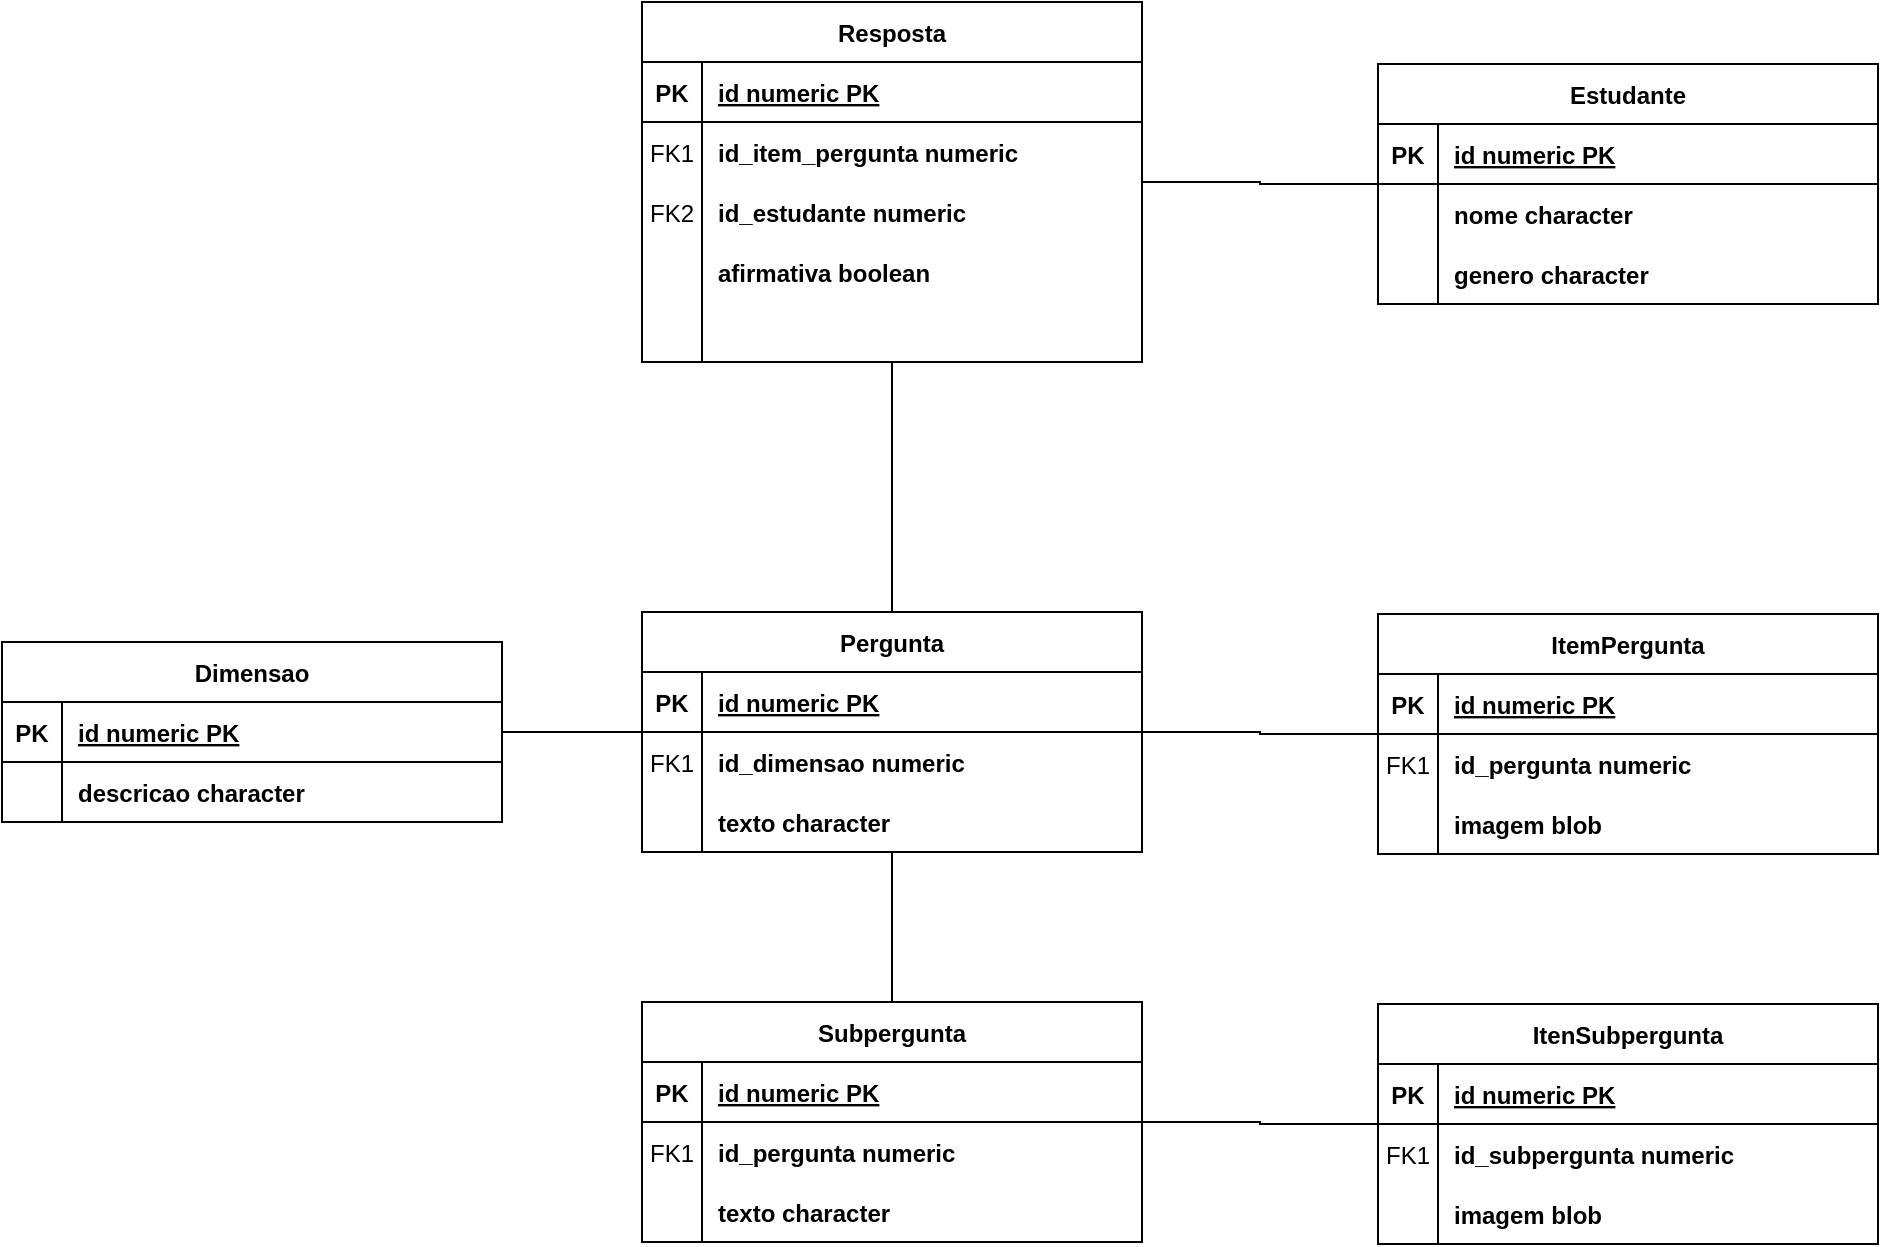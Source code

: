 <mxfile version="17.1.4" type="github">
  <diagram id="-76y9D1etS3OdaG8mWlf" name="Page-1">
    <mxGraphModel dx="3220" dy="1270" grid="0" gridSize="10" guides="1" tooltips="1" connect="1" arrows="1" fold="1" page="1" pageScale="1" pageWidth="850" pageHeight="1100" math="0" shadow="0">
      <root>
        <mxCell id="0" />
        <mxCell id="1" parent="0" />
        <mxCell id="-qQ7RYqyuEYsEmj-rdb--119" style="edgeStyle=orthogonalEdgeStyle;rounded=0;orthogonalLoop=1;jettySize=auto;html=1;endArrow=none;endFill=0;" edge="1" parent="1" source="g4_gi7Aw0r7cpi5ZNaIw-8" target="-qQ7RYqyuEYsEmj-rdb--35">
          <mxGeometry relative="1" as="geometry" />
        </mxCell>
        <mxCell id="g4_gi7Aw0r7cpi5ZNaIw-8" value="Estudante" style="shape=table;startSize=30;container=1;collapsible=1;childLayout=tableLayout;fixedRows=1;rowLines=0;fontStyle=1;align=center;resizeLast=1;fillColor=default;strokeColor=default;" parent="1" vertex="1">
          <mxGeometry x="596" y="275" width="250" height="120" as="geometry" />
        </mxCell>
        <mxCell id="g4_gi7Aw0r7cpi5ZNaIw-9" value="" style="shape=partialRectangle;collapsible=0;dropTarget=0;pointerEvents=0;fillColor=none;points=[[0,0.5],[1,0.5]];portConstraint=eastwest;top=0;left=0;right=0;bottom=1;" parent="g4_gi7Aw0r7cpi5ZNaIw-8" vertex="1">
          <mxGeometry y="30" width="250" height="30" as="geometry" />
        </mxCell>
        <mxCell id="g4_gi7Aw0r7cpi5ZNaIw-10" value="PK" style="shape=partialRectangle;overflow=hidden;connectable=0;fillColor=none;top=0;left=0;bottom=0;right=0;fontStyle=1;" parent="g4_gi7Aw0r7cpi5ZNaIw-9" vertex="1">
          <mxGeometry width="30" height="30" as="geometry">
            <mxRectangle width="30" height="30" as="alternateBounds" />
          </mxGeometry>
        </mxCell>
        <mxCell id="g4_gi7Aw0r7cpi5ZNaIw-11" value="id numeric PK" style="shape=partialRectangle;overflow=hidden;connectable=0;fillColor=none;top=0;left=0;bottom=0;right=0;align=left;spacingLeft=6;fontStyle=5;" parent="g4_gi7Aw0r7cpi5ZNaIw-9" vertex="1">
          <mxGeometry x="30" width="220" height="30" as="geometry">
            <mxRectangle width="220" height="30" as="alternateBounds" />
          </mxGeometry>
        </mxCell>
        <mxCell id="g4_gi7Aw0r7cpi5ZNaIw-18" value="" style="shape=partialRectangle;collapsible=0;dropTarget=0;pointerEvents=0;fillColor=none;points=[[0,0.5],[1,0.5]];portConstraint=eastwest;top=0;left=0;right=0;bottom=0;" parent="g4_gi7Aw0r7cpi5ZNaIw-8" vertex="1">
          <mxGeometry y="60" width="250" height="30" as="geometry" />
        </mxCell>
        <mxCell id="g4_gi7Aw0r7cpi5ZNaIw-19" value="" style="shape=partialRectangle;overflow=hidden;connectable=0;fillColor=none;top=0;left=0;bottom=0;right=0;" parent="g4_gi7Aw0r7cpi5ZNaIw-18" vertex="1">
          <mxGeometry width="30" height="30" as="geometry">
            <mxRectangle width="30" height="30" as="alternateBounds" />
          </mxGeometry>
        </mxCell>
        <mxCell id="g4_gi7Aw0r7cpi5ZNaIw-20" value="nome character" style="shape=partialRectangle;overflow=hidden;connectable=0;fillColor=none;top=0;left=0;bottom=0;right=0;align=left;spacingLeft=6;strokeColor=none;fontStyle=1" parent="g4_gi7Aw0r7cpi5ZNaIw-18" vertex="1">
          <mxGeometry x="30" width="220" height="30" as="geometry">
            <mxRectangle width="220" height="30" as="alternateBounds" />
          </mxGeometry>
        </mxCell>
        <mxCell id="g4_gi7Aw0r7cpi5ZNaIw-21" value="" style="shape=partialRectangle;collapsible=0;dropTarget=0;pointerEvents=0;fillColor=none;points=[[0,0.5],[1,0.5]];portConstraint=eastwest;top=0;left=0;right=0;bottom=0;" parent="g4_gi7Aw0r7cpi5ZNaIw-8" vertex="1">
          <mxGeometry y="90" width="250" height="30" as="geometry" />
        </mxCell>
        <mxCell id="g4_gi7Aw0r7cpi5ZNaIw-22" value="" style="shape=partialRectangle;overflow=hidden;connectable=0;fillColor=none;top=0;left=0;bottom=0;right=0;" parent="g4_gi7Aw0r7cpi5ZNaIw-21" vertex="1">
          <mxGeometry width="30" height="30" as="geometry">
            <mxRectangle width="30" height="30" as="alternateBounds" />
          </mxGeometry>
        </mxCell>
        <mxCell id="g4_gi7Aw0r7cpi5ZNaIw-23" value="genero character" style="shape=partialRectangle;overflow=hidden;connectable=0;fillColor=none;top=0;left=0;bottom=0;right=0;align=left;spacingLeft=6;strokeColor=none;fontStyle=1" parent="g4_gi7Aw0r7cpi5ZNaIw-21" vertex="1">
          <mxGeometry x="30" width="220" height="30" as="geometry">
            <mxRectangle width="220" height="30" as="alternateBounds" />
          </mxGeometry>
        </mxCell>
        <mxCell id="-qQ7RYqyuEYsEmj-rdb--18" value="Pergunta" style="shape=table;startSize=30;container=1;collapsible=1;childLayout=tableLayout;fixedRows=1;rowLines=0;fontStyle=1;align=center;resizeLast=1;fillColor=default;strokeColor=default;" vertex="1" parent="1">
          <mxGeometry x="228" y="549" width="250" height="120" as="geometry" />
        </mxCell>
        <mxCell id="-qQ7RYqyuEYsEmj-rdb--19" value="" style="shape=partialRectangle;collapsible=0;dropTarget=0;pointerEvents=0;fillColor=none;points=[[0,0.5],[1,0.5]];portConstraint=eastwest;top=0;left=0;right=0;bottom=1;" vertex="1" parent="-qQ7RYqyuEYsEmj-rdb--18">
          <mxGeometry y="30" width="250" height="30" as="geometry" />
        </mxCell>
        <mxCell id="-qQ7RYqyuEYsEmj-rdb--20" value="PK" style="shape=partialRectangle;overflow=hidden;connectable=0;fillColor=none;top=0;left=0;bottom=0;right=0;fontStyle=1;" vertex="1" parent="-qQ7RYqyuEYsEmj-rdb--19">
          <mxGeometry width="30" height="30" as="geometry">
            <mxRectangle width="30" height="30" as="alternateBounds" />
          </mxGeometry>
        </mxCell>
        <mxCell id="-qQ7RYqyuEYsEmj-rdb--21" value="id numeric PK" style="shape=partialRectangle;overflow=hidden;connectable=0;fillColor=none;top=0;left=0;bottom=0;right=0;align=left;spacingLeft=6;fontStyle=5;" vertex="1" parent="-qQ7RYqyuEYsEmj-rdb--19">
          <mxGeometry x="30" width="220" height="30" as="geometry">
            <mxRectangle width="220" height="30" as="alternateBounds" />
          </mxGeometry>
        </mxCell>
        <mxCell id="-qQ7RYqyuEYsEmj-rdb--22" value="" style="shape=partialRectangle;collapsible=0;dropTarget=0;pointerEvents=0;fillColor=none;points=[[0,0.5],[1,0.5]];portConstraint=eastwest;top=0;left=0;right=0;bottom=0;" vertex="1" parent="-qQ7RYqyuEYsEmj-rdb--18">
          <mxGeometry y="60" width="250" height="30" as="geometry" />
        </mxCell>
        <mxCell id="-qQ7RYqyuEYsEmj-rdb--23" value="FK1" style="shape=partialRectangle;overflow=hidden;connectable=0;fillColor=none;top=0;left=0;bottom=0;right=0;" vertex="1" parent="-qQ7RYqyuEYsEmj-rdb--22">
          <mxGeometry width="30" height="30" as="geometry">
            <mxRectangle width="30" height="30" as="alternateBounds" />
          </mxGeometry>
        </mxCell>
        <mxCell id="-qQ7RYqyuEYsEmj-rdb--24" value="id_dimensao numeric" style="shape=partialRectangle;overflow=hidden;connectable=0;fillColor=none;top=0;left=0;bottom=0;right=0;align=left;spacingLeft=6;strokeColor=none;fontStyle=1" vertex="1" parent="-qQ7RYqyuEYsEmj-rdb--22">
          <mxGeometry x="30" width="220" height="30" as="geometry">
            <mxRectangle width="220" height="30" as="alternateBounds" />
          </mxGeometry>
        </mxCell>
        <mxCell id="-qQ7RYqyuEYsEmj-rdb--25" value="" style="shape=partialRectangle;collapsible=0;dropTarget=0;pointerEvents=0;fillColor=none;points=[[0,0.5],[1,0.5]];portConstraint=eastwest;top=0;left=0;right=0;bottom=0;" vertex="1" parent="-qQ7RYqyuEYsEmj-rdb--18">
          <mxGeometry y="90" width="250" height="30" as="geometry" />
        </mxCell>
        <mxCell id="-qQ7RYqyuEYsEmj-rdb--26" value="" style="shape=partialRectangle;overflow=hidden;connectable=0;fillColor=none;top=0;left=0;bottom=0;right=0;" vertex="1" parent="-qQ7RYqyuEYsEmj-rdb--25">
          <mxGeometry width="30" height="30" as="geometry">
            <mxRectangle width="30" height="30" as="alternateBounds" />
          </mxGeometry>
        </mxCell>
        <mxCell id="-qQ7RYqyuEYsEmj-rdb--27" value="texto character" style="shape=partialRectangle;overflow=hidden;connectable=0;fillColor=none;top=0;left=0;bottom=0;right=0;align=left;spacingLeft=6;strokeColor=none;fontStyle=1" vertex="1" parent="-qQ7RYqyuEYsEmj-rdb--25">
          <mxGeometry x="30" width="220" height="30" as="geometry">
            <mxRectangle width="220" height="30" as="alternateBounds" />
          </mxGeometry>
        </mxCell>
        <mxCell id="-qQ7RYqyuEYsEmj-rdb--118" style="edgeStyle=orthogonalEdgeStyle;rounded=0;orthogonalLoop=1;jettySize=auto;html=1;endArrow=none;endFill=0;" edge="1" parent="1" source="-qQ7RYqyuEYsEmj-rdb--35" target="-qQ7RYqyuEYsEmj-rdb--18">
          <mxGeometry relative="1" as="geometry" />
        </mxCell>
        <mxCell id="-qQ7RYqyuEYsEmj-rdb--35" value="Resposta" style="shape=table;startSize=30;container=1;collapsible=1;childLayout=tableLayout;fixedRows=1;rowLines=0;fontStyle=1;align=center;resizeLast=1;fillColor=default;strokeColor=default;" vertex="1" parent="1">
          <mxGeometry x="228" y="244" width="250" height="180" as="geometry" />
        </mxCell>
        <mxCell id="-qQ7RYqyuEYsEmj-rdb--36" value="" style="shape=partialRectangle;collapsible=0;dropTarget=0;pointerEvents=0;fillColor=none;points=[[0,0.5],[1,0.5]];portConstraint=eastwest;top=0;left=0;right=0;bottom=1;" vertex="1" parent="-qQ7RYqyuEYsEmj-rdb--35">
          <mxGeometry y="30" width="250" height="30" as="geometry" />
        </mxCell>
        <mxCell id="-qQ7RYqyuEYsEmj-rdb--37" value="PK" style="shape=partialRectangle;overflow=hidden;connectable=0;fillColor=none;top=0;left=0;bottom=0;right=0;fontStyle=1;" vertex="1" parent="-qQ7RYqyuEYsEmj-rdb--36">
          <mxGeometry width="30" height="30" as="geometry">
            <mxRectangle width="30" height="30" as="alternateBounds" />
          </mxGeometry>
        </mxCell>
        <mxCell id="-qQ7RYqyuEYsEmj-rdb--38" value="id numeric PK" style="shape=partialRectangle;overflow=hidden;connectable=0;fillColor=none;top=0;left=0;bottom=0;right=0;align=left;spacingLeft=6;fontStyle=5;" vertex="1" parent="-qQ7RYqyuEYsEmj-rdb--36">
          <mxGeometry x="30" width="220" height="30" as="geometry">
            <mxRectangle width="220" height="30" as="alternateBounds" />
          </mxGeometry>
        </mxCell>
        <mxCell id="-qQ7RYqyuEYsEmj-rdb--39" value="" style="shape=partialRectangle;collapsible=0;dropTarget=0;pointerEvents=0;fillColor=none;points=[[0,0.5],[1,0.5]];portConstraint=eastwest;top=0;left=0;right=0;bottom=0;" vertex="1" parent="-qQ7RYqyuEYsEmj-rdb--35">
          <mxGeometry y="60" width="250" height="30" as="geometry" />
        </mxCell>
        <mxCell id="-qQ7RYqyuEYsEmj-rdb--40" value="FK1" style="shape=partialRectangle;overflow=hidden;connectable=0;fillColor=none;top=0;left=0;bottom=0;right=0;" vertex="1" parent="-qQ7RYqyuEYsEmj-rdb--39">
          <mxGeometry width="30" height="30" as="geometry">
            <mxRectangle width="30" height="30" as="alternateBounds" />
          </mxGeometry>
        </mxCell>
        <mxCell id="-qQ7RYqyuEYsEmj-rdb--41" value="id_item_pergunta numeric" style="shape=partialRectangle;overflow=hidden;connectable=0;fillColor=none;top=0;left=0;bottom=0;right=0;align=left;spacingLeft=6;strokeColor=none;fontStyle=1" vertex="1" parent="-qQ7RYqyuEYsEmj-rdb--39">
          <mxGeometry x="30" width="220" height="30" as="geometry">
            <mxRectangle width="220" height="30" as="alternateBounds" />
          </mxGeometry>
        </mxCell>
        <mxCell id="-qQ7RYqyuEYsEmj-rdb--42" value="" style="shape=partialRectangle;collapsible=0;dropTarget=0;pointerEvents=0;fillColor=none;points=[[0,0.5],[1,0.5]];portConstraint=eastwest;top=0;left=0;right=0;bottom=0;" vertex="1" parent="-qQ7RYqyuEYsEmj-rdb--35">
          <mxGeometry y="90" width="250" height="30" as="geometry" />
        </mxCell>
        <mxCell id="-qQ7RYqyuEYsEmj-rdb--43" value="FK2" style="shape=partialRectangle;overflow=hidden;connectable=0;fillColor=none;top=0;left=0;bottom=0;right=0;" vertex="1" parent="-qQ7RYqyuEYsEmj-rdb--42">
          <mxGeometry width="30" height="30" as="geometry">
            <mxRectangle width="30" height="30" as="alternateBounds" />
          </mxGeometry>
        </mxCell>
        <mxCell id="-qQ7RYqyuEYsEmj-rdb--44" value="id_estudante numeric" style="shape=partialRectangle;overflow=hidden;connectable=0;fillColor=none;top=0;left=0;bottom=0;right=0;align=left;spacingLeft=6;strokeColor=none;fontStyle=1" vertex="1" parent="-qQ7RYqyuEYsEmj-rdb--42">
          <mxGeometry x="30" width="220" height="30" as="geometry">
            <mxRectangle width="220" height="30" as="alternateBounds" />
          </mxGeometry>
        </mxCell>
        <mxCell id="-qQ7RYqyuEYsEmj-rdb--45" value="" style="shape=partialRectangle;collapsible=0;dropTarget=0;pointerEvents=0;fillColor=none;points=[[0,0.5],[1,0.5]];portConstraint=eastwest;top=0;left=0;right=0;bottom=0;" vertex="1" parent="-qQ7RYqyuEYsEmj-rdb--35">
          <mxGeometry y="120" width="250" height="30" as="geometry" />
        </mxCell>
        <mxCell id="-qQ7RYqyuEYsEmj-rdb--46" value="" style="shape=partialRectangle;overflow=hidden;connectable=0;fillColor=none;top=0;left=0;bottom=0;right=0;" vertex="1" parent="-qQ7RYqyuEYsEmj-rdb--45">
          <mxGeometry width="30" height="30" as="geometry">
            <mxRectangle width="30" height="30" as="alternateBounds" />
          </mxGeometry>
        </mxCell>
        <mxCell id="-qQ7RYqyuEYsEmj-rdb--47" value="afirmativa boolean" style="shape=partialRectangle;overflow=hidden;connectable=0;fillColor=none;top=0;left=0;bottom=0;right=0;align=left;spacingLeft=6;strokeColor=none;fontStyle=1" vertex="1" parent="-qQ7RYqyuEYsEmj-rdb--45">
          <mxGeometry x="30" width="220" height="30" as="geometry">
            <mxRectangle width="220" height="30" as="alternateBounds" />
          </mxGeometry>
        </mxCell>
        <mxCell id="-qQ7RYqyuEYsEmj-rdb--48" value="" style="shape=partialRectangle;collapsible=0;dropTarget=0;pointerEvents=0;fillColor=none;points=[[0,0.5],[1,0.5]];portConstraint=eastwest;top=0;left=0;right=0;bottom=0;" vertex="1" parent="-qQ7RYqyuEYsEmj-rdb--35">
          <mxGeometry y="150" width="250" height="30" as="geometry" />
        </mxCell>
        <mxCell id="-qQ7RYqyuEYsEmj-rdb--49" value="" style="shape=partialRectangle;overflow=hidden;connectable=0;fillColor=none;top=0;left=0;bottom=0;right=0;" vertex="1" parent="-qQ7RYqyuEYsEmj-rdb--48">
          <mxGeometry width="30" height="30" as="geometry">
            <mxRectangle width="30" height="30" as="alternateBounds" />
          </mxGeometry>
        </mxCell>
        <mxCell id="-qQ7RYqyuEYsEmj-rdb--50" value="" style="shape=partialRectangle;overflow=hidden;connectable=0;fillColor=none;top=0;left=0;bottom=0;right=0;align=left;spacingLeft=6;strokeColor=none;" vertex="1" parent="-qQ7RYqyuEYsEmj-rdb--48">
          <mxGeometry x="30" width="220" height="30" as="geometry">
            <mxRectangle width="220" height="30" as="alternateBounds" />
          </mxGeometry>
        </mxCell>
        <mxCell id="-qQ7RYqyuEYsEmj-rdb--115" style="edgeStyle=orthogonalEdgeStyle;rounded=0;orthogonalLoop=1;jettySize=auto;html=1;endArrow=none;endFill=0;" edge="1" parent="1" source="-qQ7RYqyuEYsEmj-rdb--51" target="-qQ7RYqyuEYsEmj-rdb--18">
          <mxGeometry relative="1" as="geometry" />
        </mxCell>
        <mxCell id="-qQ7RYqyuEYsEmj-rdb--51" value="ItemPergunta" style="shape=table;startSize=30;container=1;collapsible=1;childLayout=tableLayout;fixedRows=1;rowLines=0;fontStyle=1;align=center;resizeLast=1;fillColor=default;strokeColor=default;" vertex="1" parent="1">
          <mxGeometry x="596" y="550" width="250" height="120" as="geometry" />
        </mxCell>
        <mxCell id="-qQ7RYqyuEYsEmj-rdb--52" value="" style="shape=partialRectangle;collapsible=0;dropTarget=0;pointerEvents=0;fillColor=none;points=[[0,0.5],[1,0.5]];portConstraint=eastwest;top=0;left=0;right=0;bottom=1;" vertex="1" parent="-qQ7RYqyuEYsEmj-rdb--51">
          <mxGeometry y="30" width="250" height="30" as="geometry" />
        </mxCell>
        <mxCell id="-qQ7RYqyuEYsEmj-rdb--53" value="PK" style="shape=partialRectangle;overflow=hidden;connectable=0;fillColor=none;top=0;left=0;bottom=0;right=0;fontStyle=1;" vertex="1" parent="-qQ7RYqyuEYsEmj-rdb--52">
          <mxGeometry width="30" height="30" as="geometry">
            <mxRectangle width="30" height="30" as="alternateBounds" />
          </mxGeometry>
        </mxCell>
        <mxCell id="-qQ7RYqyuEYsEmj-rdb--54" value="id numeric PK" style="shape=partialRectangle;overflow=hidden;connectable=0;fillColor=none;top=0;left=0;bottom=0;right=0;align=left;spacingLeft=6;fontStyle=5;" vertex="1" parent="-qQ7RYqyuEYsEmj-rdb--52">
          <mxGeometry x="30" width="220" height="30" as="geometry">
            <mxRectangle width="220" height="30" as="alternateBounds" />
          </mxGeometry>
        </mxCell>
        <mxCell id="-qQ7RYqyuEYsEmj-rdb--55" value="" style="shape=partialRectangle;collapsible=0;dropTarget=0;pointerEvents=0;fillColor=none;points=[[0,0.5],[1,0.5]];portConstraint=eastwest;top=0;left=0;right=0;bottom=0;" vertex="1" parent="-qQ7RYqyuEYsEmj-rdb--51">
          <mxGeometry y="60" width="250" height="30" as="geometry" />
        </mxCell>
        <mxCell id="-qQ7RYqyuEYsEmj-rdb--56" value="FK1" style="shape=partialRectangle;overflow=hidden;connectable=0;fillColor=none;top=0;left=0;bottom=0;right=0;" vertex="1" parent="-qQ7RYqyuEYsEmj-rdb--55">
          <mxGeometry width="30" height="30" as="geometry">
            <mxRectangle width="30" height="30" as="alternateBounds" />
          </mxGeometry>
        </mxCell>
        <mxCell id="-qQ7RYqyuEYsEmj-rdb--57" value="id_pergunta numeric" style="shape=partialRectangle;overflow=hidden;connectable=0;fillColor=none;top=0;left=0;bottom=0;right=0;align=left;spacingLeft=6;strokeColor=none;fontStyle=1" vertex="1" parent="-qQ7RYqyuEYsEmj-rdb--55">
          <mxGeometry x="30" width="220" height="30" as="geometry">
            <mxRectangle width="220" height="30" as="alternateBounds" />
          </mxGeometry>
        </mxCell>
        <mxCell id="-qQ7RYqyuEYsEmj-rdb--58" value="" style="shape=partialRectangle;collapsible=0;dropTarget=0;pointerEvents=0;fillColor=none;points=[[0,0.5],[1,0.5]];portConstraint=eastwest;top=0;left=0;right=0;bottom=0;" vertex="1" parent="-qQ7RYqyuEYsEmj-rdb--51">
          <mxGeometry y="90" width="250" height="30" as="geometry" />
        </mxCell>
        <mxCell id="-qQ7RYqyuEYsEmj-rdb--59" value="" style="shape=partialRectangle;overflow=hidden;connectable=0;fillColor=none;top=0;left=0;bottom=0;right=0;" vertex="1" parent="-qQ7RYqyuEYsEmj-rdb--58">
          <mxGeometry width="30" height="30" as="geometry">
            <mxRectangle width="30" height="30" as="alternateBounds" />
          </mxGeometry>
        </mxCell>
        <mxCell id="-qQ7RYqyuEYsEmj-rdb--60" value="imagem blob" style="shape=partialRectangle;overflow=hidden;connectable=0;fillColor=none;top=0;left=0;bottom=0;right=0;align=left;spacingLeft=6;strokeColor=none;fontStyle=1" vertex="1" parent="-qQ7RYqyuEYsEmj-rdb--58">
          <mxGeometry x="30" width="220" height="30" as="geometry">
            <mxRectangle width="220" height="30" as="alternateBounds" />
          </mxGeometry>
        </mxCell>
        <mxCell id="-qQ7RYqyuEYsEmj-rdb--114" style="edgeStyle=orthogonalEdgeStyle;rounded=0;orthogonalLoop=1;jettySize=auto;html=1;endArrow=none;endFill=0;" edge="1" parent="1" source="-qQ7RYqyuEYsEmj-rdb--69" target="-qQ7RYqyuEYsEmj-rdb--18">
          <mxGeometry relative="1" as="geometry" />
        </mxCell>
        <mxCell id="-qQ7RYqyuEYsEmj-rdb--69" value="Dimensao" style="shape=table;startSize=30;container=1;collapsible=1;childLayout=tableLayout;fixedRows=1;rowLines=0;fontStyle=1;align=center;resizeLast=1;fillColor=default;strokeColor=default;" vertex="1" parent="1">
          <mxGeometry x="-92" y="564" width="250" height="90" as="geometry" />
        </mxCell>
        <mxCell id="-qQ7RYqyuEYsEmj-rdb--70" value="" style="shape=partialRectangle;collapsible=0;dropTarget=0;pointerEvents=0;fillColor=none;points=[[0,0.5],[1,0.5]];portConstraint=eastwest;top=0;left=0;right=0;bottom=1;" vertex="1" parent="-qQ7RYqyuEYsEmj-rdb--69">
          <mxGeometry y="30" width="250" height="30" as="geometry" />
        </mxCell>
        <mxCell id="-qQ7RYqyuEYsEmj-rdb--71" value="PK" style="shape=partialRectangle;overflow=hidden;connectable=0;fillColor=none;top=0;left=0;bottom=0;right=0;fontStyle=1;" vertex="1" parent="-qQ7RYqyuEYsEmj-rdb--70">
          <mxGeometry width="30" height="30" as="geometry">
            <mxRectangle width="30" height="30" as="alternateBounds" />
          </mxGeometry>
        </mxCell>
        <mxCell id="-qQ7RYqyuEYsEmj-rdb--72" value="id numeric PK" style="shape=partialRectangle;overflow=hidden;connectable=0;fillColor=none;top=0;left=0;bottom=0;right=0;align=left;spacingLeft=6;fontStyle=5;" vertex="1" parent="-qQ7RYqyuEYsEmj-rdb--70">
          <mxGeometry x="30" width="220" height="30" as="geometry">
            <mxRectangle width="220" height="30" as="alternateBounds" />
          </mxGeometry>
        </mxCell>
        <mxCell id="-qQ7RYqyuEYsEmj-rdb--73" value="" style="shape=partialRectangle;collapsible=0;dropTarget=0;pointerEvents=0;fillColor=none;points=[[0,0.5],[1,0.5]];portConstraint=eastwest;top=0;left=0;right=0;bottom=0;" vertex="1" parent="-qQ7RYqyuEYsEmj-rdb--69">
          <mxGeometry y="60" width="250" height="30" as="geometry" />
        </mxCell>
        <mxCell id="-qQ7RYqyuEYsEmj-rdb--74" value="" style="shape=partialRectangle;overflow=hidden;connectable=0;fillColor=none;top=0;left=0;bottom=0;right=0;" vertex="1" parent="-qQ7RYqyuEYsEmj-rdb--73">
          <mxGeometry width="30" height="30" as="geometry">
            <mxRectangle width="30" height="30" as="alternateBounds" />
          </mxGeometry>
        </mxCell>
        <mxCell id="-qQ7RYqyuEYsEmj-rdb--75" value="descricao character" style="shape=partialRectangle;overflow=hidden;connectable=0;fillColor=none;top=0;left=0;bottom=0;right=0;align=left;spacingLeft=6;strokeColor=none;fontStyle=1" vertex="1" parent="-qQ7RYqyuEYsEmj-rdb--73">
          <mxGeometry x="30" width="220" height="30" as="geometry">
            <mxRectangle width="220" height="30" as="alternateBounds" />
          </mxGeometry>
        </mxCell>
        <mxCell id="-qQ7RYqyuEYsEmj-rdb--116" style="edgeStyle=orthogonalEdgeStyle;rounded=0;orthogonalLoop=1;jettySize=auto;html=1;endArrow=none;endFill=0;" edge="1" parent="1" source="-qQ7RYqyuEYsEmj-rdb--104" target="-qQ7RYqyuEYsEmj-rdb--18">
          <mxGeometry relative="1" as="geometry" />
        </mxCell>
        <mxCell id="-qQ7RYqyuEYsEmj-rdb--104" value="Subpergunta" style="shape=table;startSize=30;container=1;collapsible=1;childLayout=tableLayout;fixedRows=1;rowLines=0;fontStyle=1;align=center;resizeLast=1;fillColor=default;strokeColor=default;" vertex="1" parent="1">
          <mxGeometry x="228" y="744" width="250" height="120" as="geometry" />
        </mxCell>
        <mxCell id="-qQ7RYqyuEYsEmj-rdb--105" value="" style="shape=partialRectangle;collapsible=0;dropTarget=0;pointerEvents=0;fillColor=none;points=[[0,0.5],[1,0.5]];portConstraint=eastwest;top=0;left=0;right=0;bottom=1;" vertex="1" parent="-qQ7RYqyuEYsEmj-rdb--104">
          <mxGeometry y="30" width="250" height="30" as="geometry" />
        </mxCell>
        <mxCell id="-qQ7RYqyuEYsEmj-rdb--106" value="PK" style="shape=partialRectangle;overflow=hidden;connectable=0;fillColor=none;top=0;left=0;bottom=0;right=0;fontStyle=1;" vertex="1" parent="-qQ7RYqyuEYsEmj-rdb--105">
          <mxGeometry width="30" height="30" as="geometry">
            <mxRectangle width="30" height="30" as="alternateBounds" />
          </mxGeometry>
        </mxCell>
        <mxCell id="-qQ7RYqyuEYsEmj-rdb--107" value="id numeric PK" style="shape=partialRectangle;overflow=hidden;connectable=0;fillColor=none;top=0;left=0;bottom=0;right=0;align=left;spacingLeft=6;fontStyle=5;" vertex="1" parent="-qQ7RYqyuEYsEmj-rdb--105">
          <mxGeometry x="30" width="220" height="30" as="geometry">
            <mxRectangle width="220" height="30" as="alternateBounds" />
          </mxGeometry>
        </mxCell>
        <mxCell id="-qQ7RYqyuEYsEmj-rdb--108" value="" style="shape=partialRectangle;collapsible=0;dropTarget=0;pointerEvents=0;fillColor=none;points=[[0,0.5],[1,0.5]];portConstraint=eastwest;top=0;left=0;right=0;bottom=0;" vertex="1" parent="-qQ7RYqyuEYsEmj-rdb--104">
          <mxGeometry y="60" width="250" height="30" as="geometry" />
        </mxCell>
        <mxCell id="-qQ7RYqyuEYsEmj-rdb--109" value="FK1" style="shape=partialRectangle;overflow=hidden;connectable=0;fillColor=none;top=0;left=0;bottom=0;right=0;" vertex="1" parent="-qQ7RYqyuEYsEmj-rdb--108">
          <mxGeometry width="30" height="30" as="geometry">
            <mxRectangle width="30" height="30" as="alternateBounds" />
          </mxGeometry>
        </mxCell>
        <mxCell id="-qQ7RYqyuEYsEmj-rdb--110" value="id_pergunta numeric" style="shape=partialRectangle;overflow=hidden;connectable=0;fillColor=none;top=0;left=0;bottom=0;right=0;align=left;spacingLeft=6;strokeColor=none;fontStyle=1" vertex="1" parent="-qQ7RYqyuEYsEmj-rdb--108">
          <mxGeometry x="30" width="220" height="30" as="geometry">
            <mxRectangle width="220" height="30" as="alternateBounds" />
          </mxGeometry>
        </mxCell>
        <mxCell id="-qQ7RYqyuEYsEmj-rdb--111" value="" style="shape=partialRectangle;collapsible=0;dropTarget=0;pointerEvents=0;fillColor=none;points=[[0,0.5],[1,0.5]];portConstraint=eastwest;top=0;left=0;right=0;bottom=0;" vertex="1" parent="-qQ7RYqyuEYsEmj-rdb--104">
          <mxGeometry y="90" width="250" height="30" as="geometry" />
        </mxCell>
        <mxCell id="-qQ7RYqyuEYsEmj-rdb--112" value="" style="shape=partialRectangle;overflow=hidden;connectable=0;fillColor=none;top=0;left=0;bottom=0;right=0;" vertex="1" parent="-qQ7RYqyuEYsEmj-rdb--111">
          <mxGeometry width="30" height="30" as="geometry">
            <mxRectangle width="30" height="30" as="alternateBounds" />
          </mxGeometry>
        </mxCell>
        <mxCell id="-qQ7RYqyuEYsEmj-rdb--113" value="texto character" style="shape=partialRectangle;overflow=hidden;connectable=0;fillColor=none;top=0;left=0;bottom=0;right=0;align=left;spacingLeft=6;strokeColor=none;fontStyle=1" vertex="1" parent="-qQ7RYqyuEYsEmj-rdb--111">
          <mxGeometry x="30" width="220" height="30" as="geometry">
            <mxRectangle width="220" height="30" as="alternateBounds" />
          </mxGeometry>
        </mxCell>
        <mxCell id="-qQ7RYqyuEYsEmj-rdb--130" style="edgeStyle=orthogonalEdgeStyle;rounded=0;orthogonalLoop=1;jettySize=auto;html=1;endArrow=none;endFill=0;" edge="1" parent="1" source="-qQ7RYqyuEYsEmj-rdb--120" target="-qQ7RYqyuEYsEmj-rdb--104">
          <mxGeometry relative="1" as="geometry" />
        </mxCell>
        <mxCell id="-qQ7RYqyuEYsEmj-rdb--120" value="ItenSubpergunta" style="shape=table;startSize=30;container=1;collapsible=1;childLayout=tableLayout;fixedRows=1;rowLines=0;fontStyle=1;align=center;resizeLast=1;fillColor=default;strokeColor=default;" vertex="1" parent="1">
          <mxGeometry x="596" y="745" width="250" height="120" as="geometry" />
        </mxCell>
        <mxCell id="-qQ7RYqyuEYsEmj-rdb--121" value="" style="shape=partialRectangle;collapsible=0;dropTarget=0;pointerEvents=0;fillColor=none;points=[[0,0.5],[1,0.5]];portConstraint=eastwest;top=0;left=0;right=0;bottom=1;" vertex="1" parent="-qQ7RYqyuEYsEmj-rdb--120">
          <mxGeometry y="30" width="250" height="30" as="geometry" />
        </mxCell>
        <mxCell id="-qQ7RYqyuEYsEmj-rdb--122" value="PK" style="shape=partialRectangle;overflow=hidden;connectable=0;fillColor=none;top=0;left=0;bottom=0;right=0;fontStyle=1;" vertex="1" parent="-qQ7RYqyuEYsEmj-rdb--121">
          <mxGeometry width="30" height="30" as="geometry">
            <mxRectangle width="30" height="30" as="alternateBounds" />
          </mxGeometry>
        </mxCell>
        <mxCell id="-qQ7RYqyuEYsEmj-rdb--123" value="id numeric PK" style="shape=partialRectangle;overflow=hidden;connectable=0;fillColor=none;top=0;left=0;bottom=0;right=0;align=left;spacingLeft=6;fontStyle=5;" vertex="1" parent="-qQ7RYqyuEYsEmj-rdb--121">
          <mxGeometry x="30" width="220" height="30" as="geometry">
            <mxRectangle width="220" height="30" as="alternateBounds" />
          </mxGeometry>
        </mxCell>
        <mxCell id="-qQ7RYqyuEYsEmj-rdb--124" value="" style="shape=partialRectangle;collapsible=0;dropTarget=0;pointerEvents=0;fillColor=none;points=[[0,0.5],[1,0.5]];portConstraint=eastwest;top=0;left=0;right=0;bottom=0;" vertex="1" parent="-qQ7RYqyuEYsEmj-rdb--120">
          <mxGeometry y="60" width="250" height="30" as="geometry" />
        </mxCell>
        <mxCell id="-qQ7RYqyuEYsEmj-rdb--125" value="FK1" style="shape=partialRectangle;overflow=hidden;connectable=0;fillColor=none;top=0;left=0;bottom=0;right=0;" vertex="1" parent="-qQ7RYqyuEYsEmj-rdb--124">
          <mxGeometry width="30" height="30" as="geometry">
            <mxRectangle width="30" height="30" as="alternateBounds" />
          </mxGeometry>
        </mxCell>
        <mxCell id="-qQ7RYqyuEYsEmj-rdb--126" value="id_subpergunta numeric" style="shape=partialRectangle;overflow=hidden;connectable=0;fillColor=none;top=0;left=0;bottom=0;right=0;align=left;spacingLeft=6;strokeColor=none;fontStyle=1" vertex="1" parent="-qQ7RYqyuEYsEmj-rdb--124">
          <mxGeometry x="30" width="220" height="30" as="geometry">
            <mxRectangle width="220" height="30" as="alternateBounds" />
          </mxGeometry>
        </mxCell>
        <mxCell id="-qQ7RYqyuEYsEmj-rdb--127" value="" style="shape=partialRectangle;collapsible=0;dropTarget=0;pointerEvents=0;fillColor=none;points=[[0,0.5],[1,0.5]];portConstraint=eastwest;top=0;left=0;right=0;bottom=0;" vertex="1" parent="-qQ7RYqyuEYsEmj-rdb--120">
          <mxGeometry y="90" width="250" height="30" as="geometry" />
        </mxCell>
        <mxCell id="-qQ7RYqyuEYsEmj-rdb--128" value="" style="shape=partialRectangle;overflow=hidden;connectable=0;fillColor=none;top=0;left=0;bottom=0;right=0;" vertex="1" parent="-qQ7RYqyuEYsEmj-rdb--127">
          <mxGeometry width="30" height="30" as="geometry">
            <mxRectangle width="30" height="30" as="alternateBounds" />
          </mxGeometry>
        </mxCell>
        <mxCell id="-qQ7RYqyuEYsEmj-rdb--129" value="imagem blob" style="shape=partialRectangle;overflow=hidden;connectable=0;fillColor=none;top=0;left=0;bottom=0;right=0;align=left;spacingLeft=6;strokeColor=none;fontStyle=1" vertex="1" parent="-qQ7RYqyuEYsEmj-rdb--127">
          <mxGeometry x="30" width="220" height="30" as="geometry">
            <mxRectangle width="220" height="30" as="alternateBounds" />
          </mxGeometry>
        </mxCell>
      </root>
    </mxGraphModel>
  </diagram>
</mxfile>
